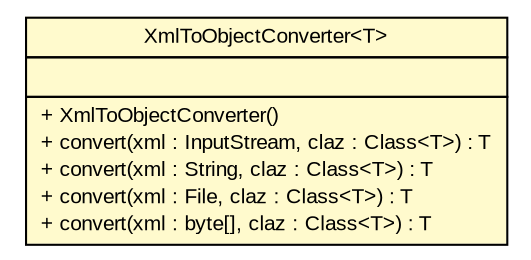 #!/usr/local/bin/dot
#
# Class diagram 
# Generated by UMLGraph version R5_6 (http://www.umlgraph.org/)
#

digraph G {
	edge [fontname="arial",fontsize=10,labelfontname="arial",labelfontsize=10];
	node [fontname="arial",fontsize=10,shape=plaintext];
	nodesep=0.25;
	ranksep=0.5;
	// br.gov.to.sefaz.util.xml.XmlToObjectConverter<T>
	c917 [label=<<table title="br.gov.to.sefaz.util.xml.XmlToObjectConverter" border="0" cellborder="1" cellspacing="0" cellpadding="2" port="p" bgcolor="lemonChiffon" href="./XmlToObjectConverter.html">
		<tr><td><table border="0" cellspacing="0" cellpadding="1">
<tr><td align="center" balign="center"> XmlToObjectConverter&lt;T&gt; </td></tr>
		</table></td></tr>
		<tr><td><table border="0" cellspacing="0" cellpadding="1">
<tr><td align="left" balign="left">  </td></tr>
		</table></td></tr>
		<tr><td><table border="0" cellspacing="0" cellpadding="1">
<tr><td align="left" balign="left"> + XmlToObjectConverter() </td></tr>
<tr><td align="left" balign="left"> + convert(xml : InputStream, claz : Class&lt;T&gt;) : T </td></tr>
<tr><td align="left" balign="left"> + convert(xml : String, claz : Class&lt;T&gt;) : T </td></tr>
<tr><td align="left" balign="left"> + convert(xml : File, claz : Class&lt;T&gt;) : T </td></tr>
<tr><td align="left" balign="left"> + convert(xml : byte[], claz : Class&lt;T&gt;) : T </td></tr>
		</table></td></tr>
		</table>>, URL="./XmlToObjectConverter.html", fontname="arial", fontcolor="black", fontsize=10.0];
}

